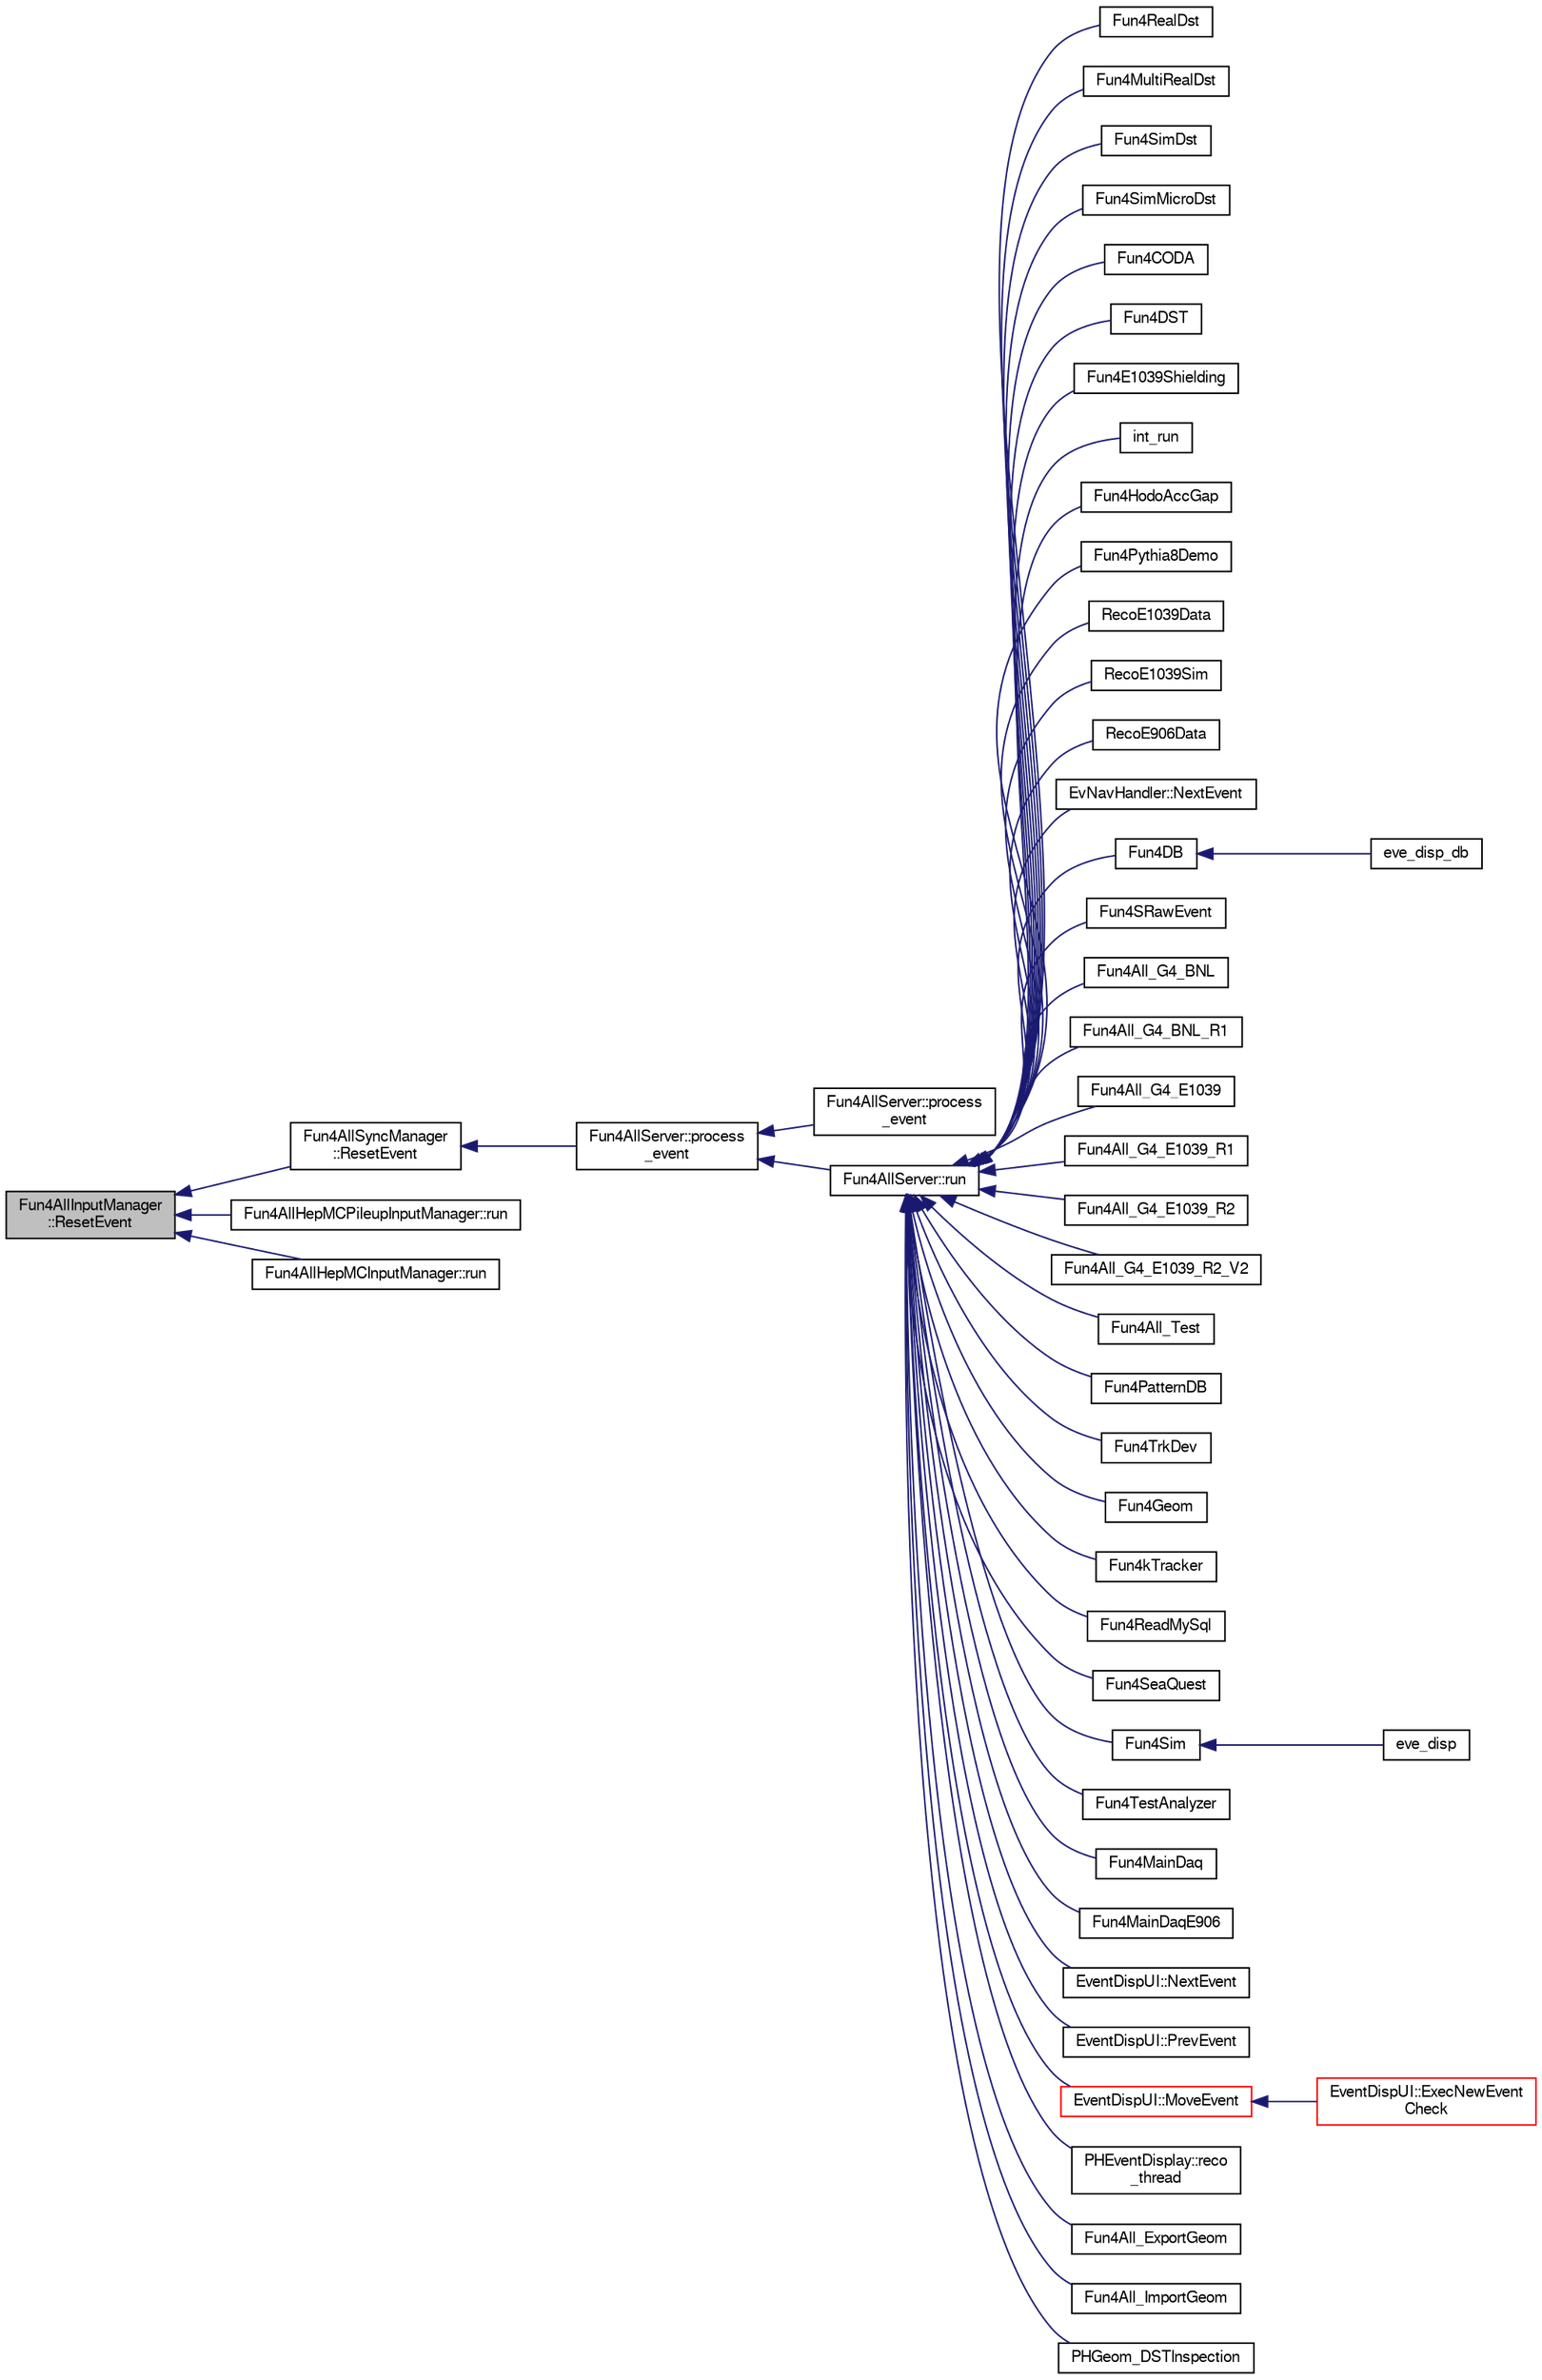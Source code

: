 digraph "Fun4AllInputManager::ResetEvent"
{
  bgcolor="transparent";
  edge [fontname="FreeSans",fontsize="10",labelfontname="FreeSans",labelfontsize="10"];
  node [fontname="FreeSans",fontsize="10",shape=record];
  rankdir="LR";
  Node1 [label="Fun4AllInputManager\l::ResetEvent",height=0.2,width=0.4,color="black", fillcolor="grey75", style="filled" fontcolor="black"];
  Node1 -> Node2 [dir="back",color="midnightblue",fontsize="10",style="solid",fontname="FreeSans"];
  Node2 [label="Fun4AllSyncManager\l::ResetEvent",height=0.2,width=0.4,color="black",URL="$dd/ded/classFun4AllSyncManager.html#ad15c8f6f6b17662d06c4c927bc3e3ba6"];
  Node2 -> Node3 [dir="back",color="midnightblue",fontsize="10",style="solid",fontname="FreeSans"];
  Node3 [label="Fun4AllServer::process\l_event",height=0.2,width=0.4,color="black",URL="$da/d29/classFun4AllServer.html#a6a65a944dfb40966ace97d35ab1f7942"];
  Node3 -> Node4 [dir="back",color="midnightblue",fontsize="10",style="solid",fontname="FreeSans"];
  Node4 [label="Fun4AllServer::process\l_event",height=0.2,width=0.4,color="black",URL="$da/d29/classFun4AllServer.html#a94738b092fa009fcea45737d8ea41224"];
  Node3 -> Node5 [dir="back",color="midnightblue",fontsize="10",style="solid",fontname="FreeSans"];
  Node5 [label="Fun4AllServer::run",height=0.2,width=0.4,color="black",URL="$da/d29/classFun4AllServer.html#a11bbc8b2f53bc06e0b05ee202dd6372a",tooltip="run n events (0 means up to end of file) "];
  Node5 -> Node6 [dir="back",color="midnightblue",fontsize="10",style="solid",fontname="FreeSans"];
  Node6 [label="Fun4RealDst",height=0.2,width=0.4,color="black",URL="$da/daa/Fun4RealDst_8C.html#af2bc551d71266cd8c5a6daeea6a861d8",tooltip="Fun4MainDaq.C: Fun4all macro to decode the MainDAQ data. "];
  Node5 -> Node7 [dir="back",color="midnightblue",fontsize="10",style="solid",fontname="FreeSans"];
  Node7 [label="Fun4MultiRealDst",height=0.2,width=0.4,color="black",URL="$da/daa/Fun4RealDst_8C.html#aa80eadb6952b5d52a756d7cf52d05770",tooltip="Function to analyze multiple DST files. "];
  Node5 -> Node8 [dir="back",color="midnightblue",fontsize="10",style="solid",fontname="FreeSans"];
  Node8 [label="Fun4SimDst",height=0.2,width=0.4,color="black",URL="$db/dba/Fun4SimDst_8C.html#abf0708efff889232b6c0a7359cfb70ae",tooltip="Fun4SimDst.C: Fun4all macro to analyze the E1039 simulated DST files. "];
  Node5 -> Node9 [dir="back",color="midnightblue",fontsize="10",style="solid",fontname="FreeSans"];
  Node9 [label="Fun4SimMicroDst",height=0.2,width=0.4,color="black",URL="$d6/dac/Fun4SimMicroDst_8C.html#ab980c780491ded824d61247fc1fa6127",tooltip="Fun4SimMicroDst.C: Fun4all macro to analyze you uDST. "];
  Node5 -> Node10 [dir="back",color="midnightblue",fontsize="10",style="solid",fontname="FreeSans"];
  Node10 [label="Fun4CODA",height=0.2,width=0.4,color="black",URL="$db/dbe/Fun4CODA_8C.html#a1bbee777074605aa2a59ddf9b2b52742"];
  Node5 -> Node11 [dir="back",color="midnightblue",fontsize="10",style="solid",fontname="FreeSans"];
  Node11 [label="Fun4DST",height=0.2,width=0.4,color="black",URL="$de/daf/Fun4DST_8C.html#a6a43c5ad028285b022976fa872e60cbc"];
  Node5 -> Node12 [dir="back",color="midnightblue",fontsize="10",style="solid",fontname="FreeSans"];
  Node12 [label="Fun4E1039Shielding",height=0.2,width=0.4,color="black",URL="$d2/d24/Fun4E1039Shielding_8C.html#a42592782dd55d6e219305ff678a00dc2"];
  Node5 -> Node13 [dir="back",color="midnightblue",fontsize="10",style="solid",fontname="FreeSans"];
  Node13 [label="int_run",height=0.2,width=0.4,color="black",URL="$d1/da2/E1039Shielding_2int__run_8C.html#a088590a1a5b93b904ba076de8ca1ef82"];
  Node5 -> Node14 [dir="back",color="midnightblue",fontsize="10",style="solid",fontname="FreeSans"];
  Node14 [label="Fun4HodoAccGap",height=0.2,width=0.4,color="black",URL="$d6/d6a/Fun4HodoAccGap_8C.html#a7aaa0687f144d5e7b417d7e9ac5f36da"];
  Node5 -> Node15 [dir="back",color="midnightblue",fontsize="10",style="solid",fontname="FreeSans"];
  Node15 [label="Fun4Pythia8Demo",height=0.2,width=0.4,color="black",URL="$de/d66/Fun4Pythia8Demo_8C.html#a6a06be36766511c5ad76013c9cbfe5b5"];
  Node5 -> Node16 [dir="back",color="midnightblue",fontsize="10",style="solid",fontname="FreeSans"];
  Node16 [label="RecoE1039Data",height=0.2,width=0.4,color="black",URL="$db/dea/RecoE1039Data_8C.html#a619388c470b52b98a611cb6f18ba24c1"];
  Node5 -> Node17 [dir="back",color="midnightblue",fontsize="10",style="solid",fontname="FreeSans"];
  Node17 [label="RecoE1039Sim",height=0.2,width=0.4,color="black",URL="$d0/d9c/RecoE1039Sim_8C.html#a07edfd7b51752cb53ea50911050a8511"];
  Node5 -> Node18 [dir="back",color="midnightblue",fontsize="10",style="solid",fontname="FreeSans"];
  Node18 [label="RecoE906Data",height=0.2,width=0.4,color="black",URL="$df/d0c/RecoE906Data_8C.html#ad032525ca693000ba382d14d82bf9f2b"];
  Node5 -> Node19 [dir="back",color="midnightblue",fontsize="10",style="solid",fontname="FreeSans"];
  Node19 [label="EvNavHandler::NextEvent",height=0.2,width=0.4,color="black",URL="$d2/d99/classEvNavHandler.html#ad5d302e05a2917dbcf1d4b66453b7187"];
  Node5 -> Node20 [dir="back",color="midnightblue",fontsize="10",style="solid",fontname="FreeSans"];
  Node20 [label="Fun4DB",height=0.2,width=0.4,color="black",URL="$df/dc0/Fun4DB_8C.html#a156048b96f7485e3cc410afbc05fc286"];
  Node20 -> Node21 [dir="back",color="midnightblue",fontsize="10",style="solid",fontname="FreeSans"];
  Node21 [label="eve_disp_db",height=0.2,width=0.4,color="black",URL="$de/d2a/eve__disp__db_8C.html#aa8b45dd9cf940c8aff427aed5d9db19f"];
  Node5 -> Node22 [dir="back",color="midnightblue",fontsize="10",style="solid",fontname="FreeSans"];
  Node22 [label="Fun4SRawEvent",height=0.2,width=0.4,color="black",URL="$d8/de7/Fun4SRawEvent_8C.html#aaa9bb2e956ce860a8cb6e7845bcc4ed5"];
  Node5 -> Node23 [dir="back",color="midnightblue",fontsize="10",style="solid",fontname="FreeSans"];
  Node23 [label="Fun4All_G4_BNL",height=0.2,width=0.4,color="black",URL="$d9/de0/Fun4All__G4__BNL_8C.html#a62a558c2bb73d1be82a65b16f52ce2e0"];
  Node5 -> Node24 [dir="back",color="midnightblue",fontsize="10",style="solid",fontname="FreeSans"];
  Node24 [label="Fun4All_G4_BNL_R1",height=0.2,width=0.4,color="black",URL="$de/dad/Fun4All__G4__BNL__R1_8C.html#a361be596f3554cfa3d0fc26346c50c31"];
  Node5 -> Node25 [dir="back",color="midnightblue",fontsize="10",style="solid",fontname="FreeSans"];
  Node25 [label="Fun4All_G4_E1039",height=0.2,width=0.4,color="black",URL="$d1/d24/Fun4All__G4__E1039_8C.html#ad81863c21df83a735c57713bc9ec59b1"];
  Node5 -> Node26 [dir="back",color="midnightblue",fontsize="10",style="solid",fontname="FreeSans"];
  Node26 [label="Fun4All_G4_E1039_R1",height=0.2,width=0.4,color="black",URL="$de/d10/Fun4All__G4__E1039__R1_8C.html#aa484b834b55e3114dfd4cd82dcd11831"];
  Node5 -> Node27 [dir="back",color="midnightblue",fontsize="10",style="solid",fontname="FreeSans"];
  Node27 [label="Fun4All_G4_E1039_R2",height=0.2,width=0.4,color="black",URL="$df/d98/Fun4All__G4__E1039__R2_8C.html#a0cc5938b98723b2d5216049aad7edb01"];
  Node5 -> Node28 [dir="back",color="midnightblue",fontsize="10",style="solid",fontname="FreeSans"];
  Node28 [label="Fun4All_G4_E1039_R2_V2",height=0.2,width=0.4,color="black",URL="$d1/d91/Fun4All__G4__E1039__R2__V2_8C.html#a89f8b08cddafb17f4ba14e509a0ca1db"];
  Node5 -> Node29 [dir="back",color="midnightblue",fontsize="10",style="solid",fontname="FreeSans"];
  Node29 [label="Fun4All_Test",height=0.2,width=0.4,color="black",URL="$d5/db4/Fun4All__Test_8C.html#ae69a57ea66fbed58544200f95796a66f"];
  Node5 -> Node30 [dir="back",color="midnightblue",fontsize="10",style="solid",fontname="FreeSans"];
  Node30 [label="Fun4PatternDB",height=0.2,width=0.4,color="black",URL="$d7/d66/Fun4PatternDB_8C.html#a9e68afec0dfdd12961d550386529d5eb"];
  Node5 -> Node31 [dir="back",color="midnightblue",fontsize="10",style="solid",fontname="FreeSans"];
  Node31 [label="Fun4TrkDev",height=0.2,width=0.4,color="black",URL="$d2/d3a/Fun4TrkDev_8C.html#abd98cf50196a6ad7cb2289d1f0442b73"];
  Node5 -> Node32 [dir="back",color="midnightblue",fontsize="10",style="solid",fontname="FreeSans"];
  Node32 [label="Fun4Geom",height=0.2,width=0.4,color="black",URL="$db/d7c/Fun4DumpGeom_8C.html#ac8b66de3cf15072c6969f76f6b8f7f4c"];
  Node5 -> Node33 [dir="back",color="midnightblue",fontsize="10",style="solid",fontname="FreeSans"];
  Node33 [label="Fun4kTracker",height=0.2,width=0.4,color="black",URL="$dd/d7d/Fun4kTracker_8C.html#abe7052288e4678d0346333383ad821ff"];
  Node5 -> Node34 [dir="back",color="midnightblue",fontsize="10",style="solid",fontname="FreeSans"];
  Node34 [label="Fun4ReadMySql",height=0.2,width=0.4,color="black",URL="$d9/d8c/Fun4ReadMySql_8C.html#a82110168fa15d41b073c27eeadfc0ff3"];
  Node5 -> Node35 [dir="back",color="midnightblue",fontsize="10",style="solid",fontname="FreeSans"];
  Node35 [label="Fun4SeaQuest",height=0.2,width=0.4,color="black",URL="$d6/d4c/Fun4SeaQuest_8C.html#a81bffd149f5c71602cb40eb0f45019c3"];
  Node5 -> Node36 [dir="back",color="midnightblue",fontsize="10",style="solid",fontname="FreeSans"];
  Node36 [label="Fun4Sim",height=0.2,width=0.4,color="black",URL="$d7/d65/e1039-core_2macros_2Fun4Sim_8C.html#a5e9276116ae0064f58b288a1e0e4e3db"];
  Node36 -> Node37 [dir="back",color="midnightblue",fontsize="10",style="solid",fontname="FreeSans"];
  Node37 [label="eve_disp",height=0.2,width=0.4,color="black",URL="$d2/d96/eve__disp_8C.html#abeb034dea489ef1866373d2464ec5721"];
  Node5 -> Node38 [dir="back",color="midnightblue",fontsize="10",style="solid",fontname="FreeSans"];
  Node38 [label="Fun4TestAnalyzer",height=0.2,width=0.4,color="black",URL="$de/d48/Fun4TestAnalyzer_8C.html#af993f3ce438e5ebcb52b97e41124a3db"];
  Node5 -> Node39 [dir="back",color="midnightblue",fontsize="10",style="solid",fontname="FreeSans"];
  Node39 [label="Fun4MainDaq",height=0.2,width=0.4,color="black",URL="$df/d6a/e1039-core_2online_2macros_2Fun4MainDaq_8C.html#ab9151bcfc5d35e7a25c9cf86fddd2bd2",tooltip="Fun4MainDaq.C: Fun4all macro to decode the MainDAQ data. "];
  Node5 -> Node40 [dir="back",color="midnightblue",fontsize="10",style="solid",fontname="FreeSans"];
  Node40 [label="Fun4MainDaqE906",height=0.2,width=0.4,color="black",URL="$d1/d6b/Fun4MainDaqE906_8C.html#a3617355b5c033a5635408b1cd8c29c35",tooltip="Fun4MainDaq.C: Fun4all macro to decode the MainDAQ data. "];
  Node5 -> Node41 [dir="back",color="midnightblue",fontsize="10",style="solid",fontname="FreeSans"];
  Node41 [label="EventDispUI::NextEvent",height=0.2,width=0.4,color="black",URL="$d8/d6d/classEventDispUI.html#a93421e77c003c06c1aff15cd2adb1c9a"];
  Node5 -> Node42 [dir="back",color="midnightblue",fontsize="10",style="solid",fontname="FreeSans"];
  Node42 [label="EventDispUI::PrevEvent",height=0.2,width=0.4,color="black",URL="$d8/d6d/classEventDispUI.html#ae9dafaeb3aef27cf0a38037faf17562d"];
  Node5 -> Node43 [dir="back",color="midnightblue",fontsize="10",style="solid",fontname="FreeSans"];
  Node43 [label="EventDispUI::MoveEvent",height=0.2,width=0.4,color="red",URL="$d8/d6d/classEventDispUI.html#a56a1055e13ce1e361c85c1820e44a9b3"];
  Node43 -> Node44 [dir="back",color="midnightblue",fontsize="10",style="solid",fontname="FreeSans"];
  Node44 [label="EventDispUI::ExecNewEvent\lCheck",height=0.2,width=0.4,color="red",URL="$d8/d6d/classEventDispUI.html#a981ae05d65de438d952e0de96e5c5668"];
  Node5 -> Node45 [dir="back",color="midnightblue",fontsize="10",style="solid",fontname="FreeSans"];
  Node45 [label="PHEventDisplay::reco\l_thread",height=0.2,width=0.4,color="black",URL="$d1/dce/classPHEventDisplay.html#adbfbc3b91e5fae081419271b60e74452"];
  Node5 -> Node46 [dir="back",color="midnightblue",fontsize="10",style="solid",fontname="FreeSans"];
  Node46 [label="Fun4All_ExportGeom",height=0.2,width=0.4,color="black",URL="$df/d51/Fun4All__ExportGeom_8C.html#a582925c51bad38d562cf19e71211adfd",tooltip="get geometry from DST file and output TGeoManager ROOT files or other formats of geometry files ..."];
  Node5 -> Node47 [dir="back",color="midnightblue",fontsize="10",style="solid",fontname="FreeSans"];
  Node47 [label="Fun4All_ImportGeom",height=0.2,width=0.4,color="black",URL="$d9/d0f/Fun4All__ImportGeom_8C.html#a3388968a8dae60e9eb62b1126f747b6a",tooltip="Read in a Geometry file, and output DST and ROOT TGeo files. "];
  Node5 -> Node48 [dir="back",color="midnightblue",fontsize="10",style="solid",fontname="FreeSans"];
  Node48 [label="PHGeom_DSTInspection",height=0.2,width=0.4,color="black",URL="$d6/deb/PHGeom__DSTInspection_8C.html#a8a06a40e2950cd31dda512c040049cd0"];
  Node1 -> Node49 [dir="back",color="midnightblue",fontsize="10",style="solid",fontname="FreeSans"];
  Node49 [label="Fun4AllHepMCPileupInputManager::run",height=0.2,width=0.4,color="black",URL="$de/d99/classFun4AllHepMCPileupInputManager.html#a81bf2b69c3c4d3aae0aadebafe1c2c2e"];
  Node1 -> Node50 [dir="back",color="midnightblue",fontsize="10",style="solid",fontname="FreeSans"];
  Node50 [label="Fun4AllHepMCInputManager::run",height=0.2,width=0.4,color="black",URL="$d6/d6f/classFun4AllHepMCInputManager.html#ab6c80a8ee0701bfff5eee3ec3623015c"];
}

